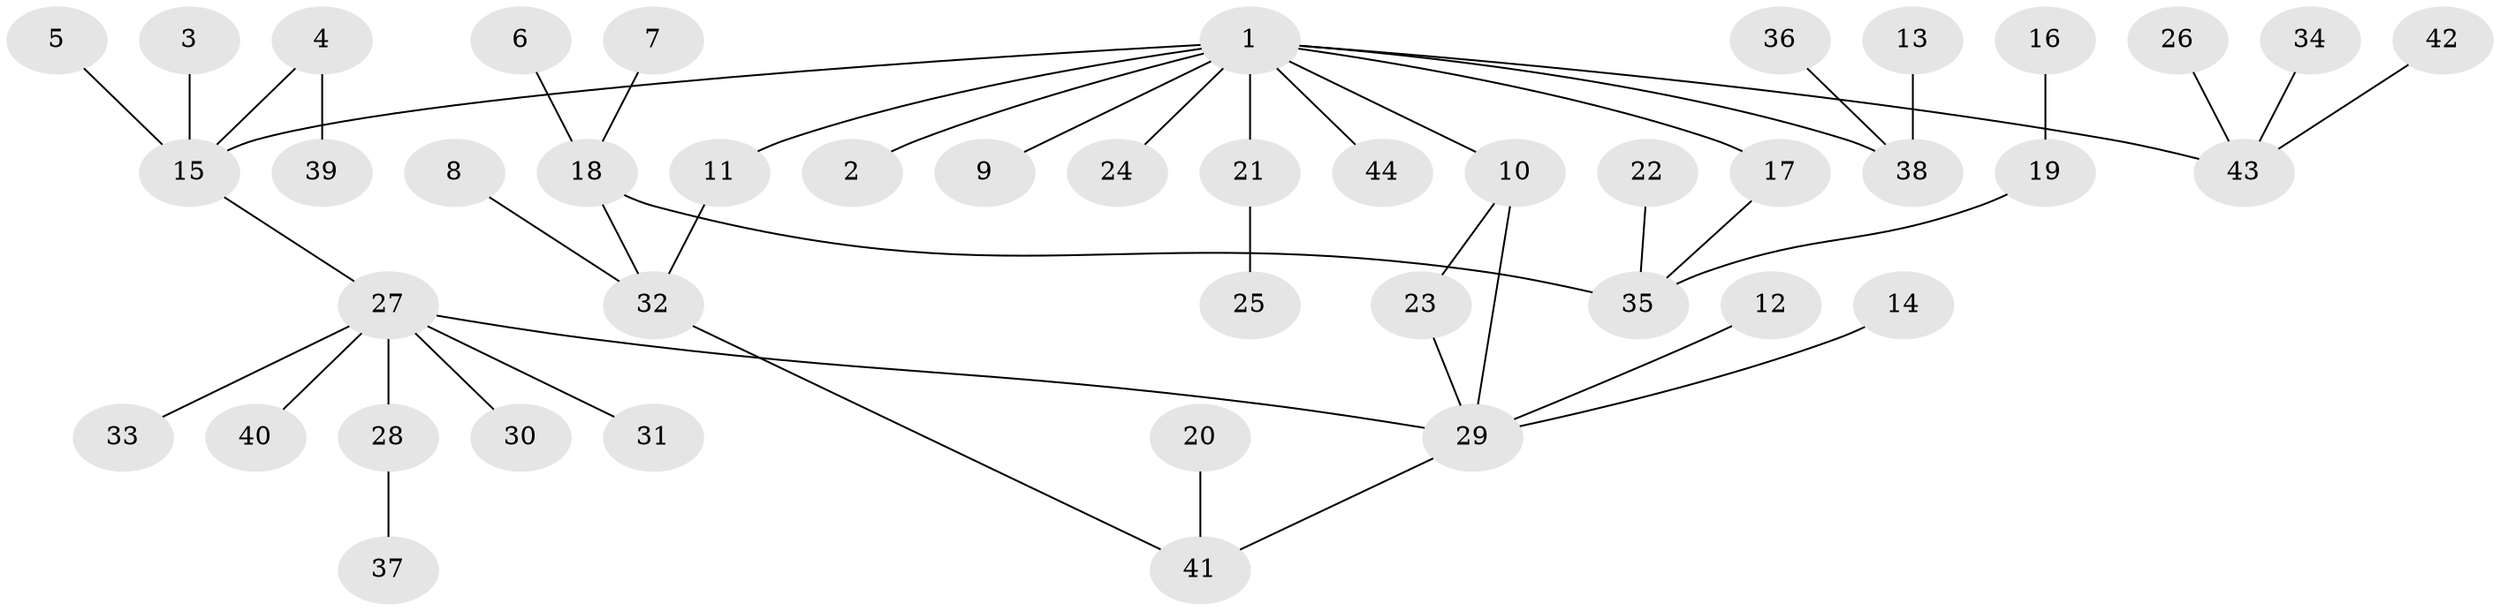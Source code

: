 // original degree distribution, {9: 0.011494252873563218, 4: 0.04597701149425287, 2: 0.19540229885057472, 6: 0.022988505747126436, 3: 0.19540229885057472, 1: 0.4942528735632184, 5: 0.034482758620689655}
// Generated by graph-tools (version 1.1) at 2025/25/03/09/25 03:25:35]
// undirected, 44 vertices, 47 edges
graph export_dot {
graph [start="1"]
  node [color=gray90,style=filled];
  1;
  2;
  3;
  4;
  5;
  6;
  7;
  8;
  9;
  10;
  11;
  12;
  13;
  14;
  15;
  16;
  17;
  18;
  19;
  20;
  21;
  22;
  23;
  24;
  25;
  26;
  27;
  28;
  29;
  30;
  31;
  32;
  33;
  34;
  35;
  36;
  37;
  38;
  39;
  40;
  41;
  42;
  43;
  44;
  1 -- 2 [weight=1.0];
  1 -- 9 [weight=1.0];
  1 -- 10 [weight=1.0];
  1 -- 11 [weight=1.0];
  1 -- 15 [weight=1.0];
  1 -- 17 [weight=1.0];
  1 -- 21 [weight=1.0];
  1 -- 24 [weight=1.0];
  1 -- 38 [weight=1.0];
  1 -- 43 [weight=1.0];
  1 -- 44 [weight=1.0];
  3 -- 15 [weight=1.0];
  4 -- 15 [weight=1.0];
  4 -- 39 [weight=1.0];
  5 -- 15 [weight=1.0];
  6 -- 18 [weight=1.0];
  7 -- 18 [weight=1.0];
  8 -- 32 [weight=1.0];
  10 -- 23 [weight=1.0];
  10 -- 29 [weight=1.0];
  11 -- 32 [weight=1.0];
  12 -- 29 [weight=1.0];
  13 -- 38 [weight=1.0];
  14 -- 29 [weight=1.0];
  15 -- 27 [weight=1.0];
  16 -- 19 [weight=1.0];
  17 -- 35 [weight=1.0];
  18 -- 32 [weight=1.0];
  18 -- 35 [weight=1.0];
  19 -- 35 [weight=1.0];
  20 -- 41 [weight=1.0];
  21 -- 25 [weight=1.0];
  22 -- 35 [weight=1.0];
  23 -- 29 [weight=1.0];
  26 -- 43 [weight=1.0];
  27 -- 28 [weight=1.0];
  27 -- 29 [weight=1.0];
  27 -- 30 [weight=1.0];
  27 -- 31 [weight=1.0];
  27 -- 33 [weight=1.0];
  27 -- 40 [weight=1.0];
  28 -- 37 [weight=1.0];
  29 -- 41 [weight=1.0];
  32 -- 41 [weight=1.0];
  34 -- 43 [weight=1.0];
  36 -- 38 [weight=1.0];
  42 -- 43 [weight=1.0];
}
